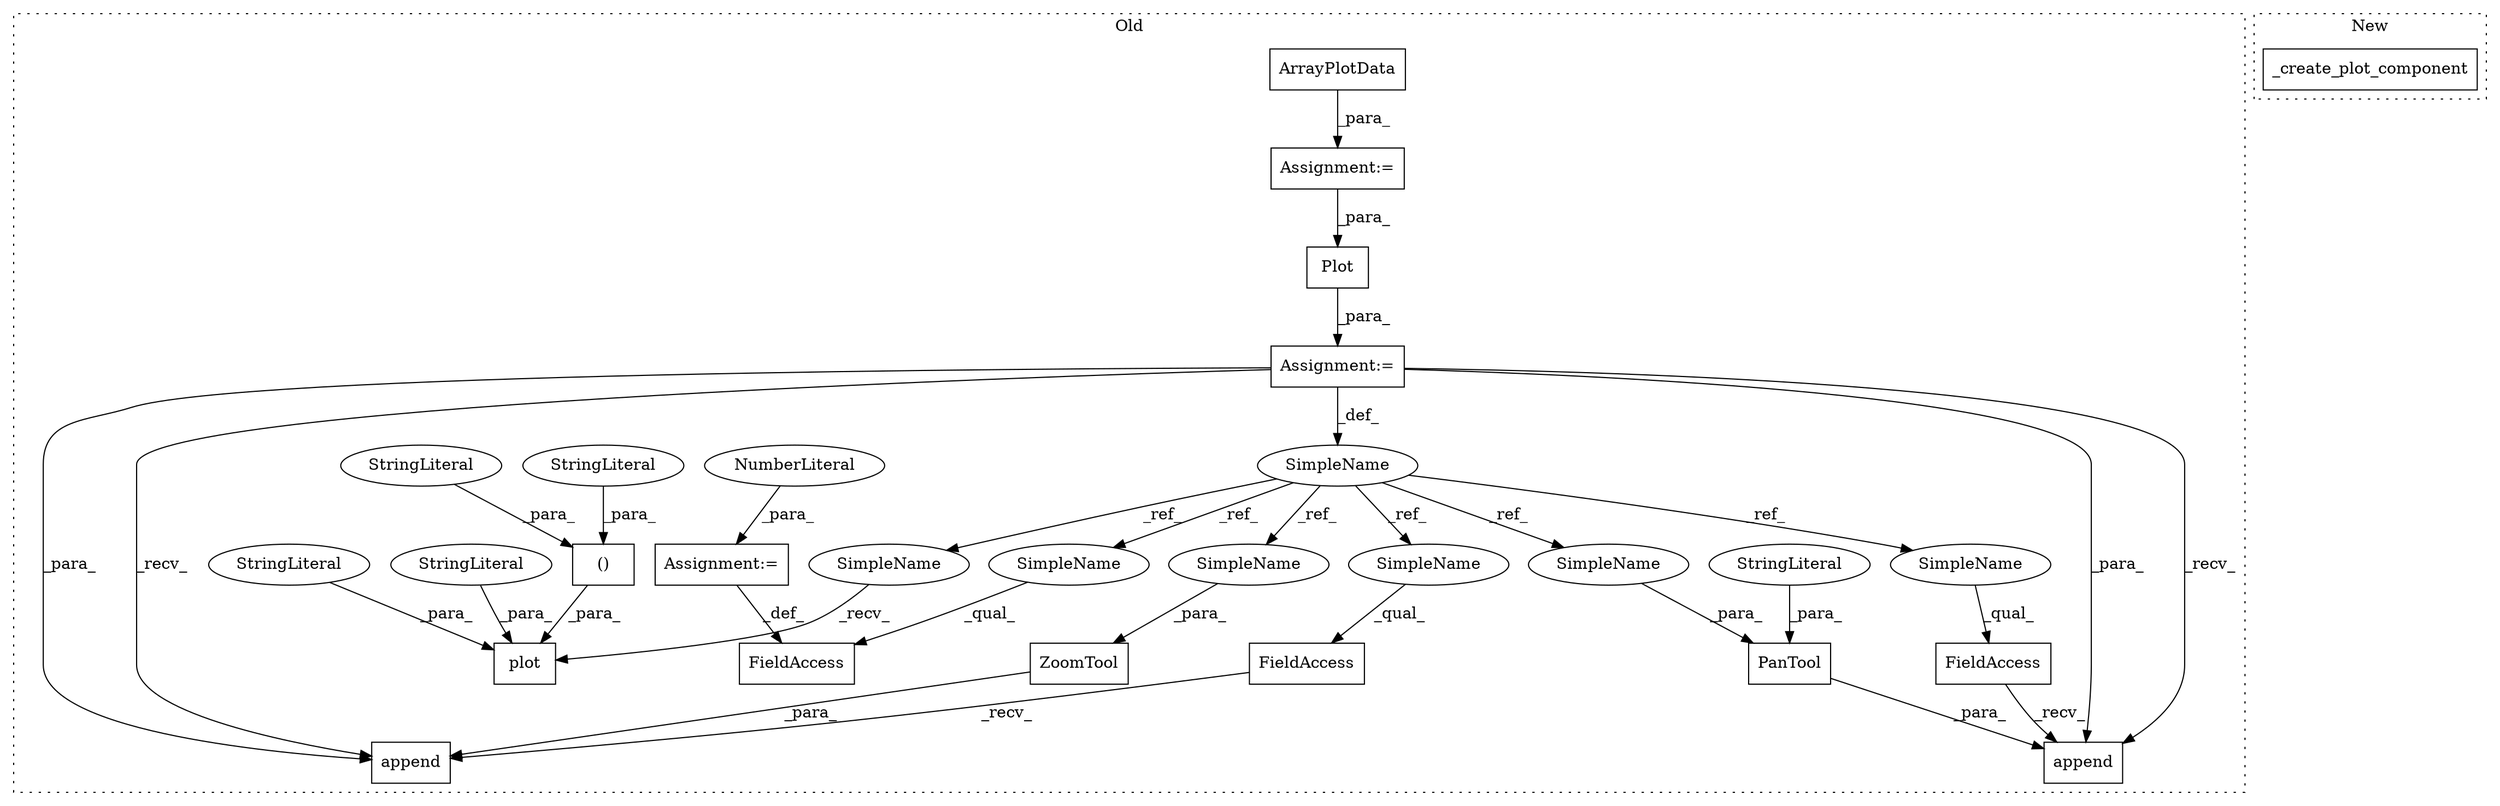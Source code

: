 digraph G {
subgraph cluster0 {
1 [label="ZoomTool" a="32" s="926,951" l="9,1" shape="box"];
3 [label="SimpleName" a="42" s="679" l="4" shape="ellipse"];
4 [label="PanTool" a="32" s="893,913" l="8,1" shape="box"];
5 [label="FieldAccess" a="22" s="958" l="13" shape="box"];
6 [label="FieldAccess" a="22" s="875" l="10" shape="box"];
7 [label="Assignment:=" a="7" s="601" l="1" shape="box"];
8 [label="Assignment:=" a="7" s="683" l="1" shape="box"];
9 [label="append" a="32" s="972,983" l="7,1" shape="box"];
10 [label="ArrayPlotData" a="32" s="602" l="15" shape="box"];
11 [label="Plot" a="32" s="684,691" l="5,1" shape="box"];
12 [label="append" a="32" s="886,914" l="7,1" shape="box"];
13 [label="plot" a="32" s="703,791" l="10,1" shape="box"];
14 [label="()" a="106" s="713" l="27" shape="box"];
15 [label="StringLiteral" a="45" s="761" l="11" shape="ellipse"];
16 [label="StringLiteral" a="45" s="713" l="7" shape="ellipse"];
17 [label="StringLiteral" a="45" s="733" l="7" shape="ellipse"];
18 [label="StringLiteral" a="45" s="773" l="8" shape="ellipse"];
19 [label="StringLiteral" a="45" s="906" l="7" shape="ellipse"];
20 [label="FieldAccess" a="22" s="854" l="12" shape="box"];
21 [label="Assignment:=" a="7" s="866" l="1" shape="box"];
22 [label="NumberLiteral" a="34" s="867" l="2" shape="ellipse"];
23 [label="SimpleName" a="42" s="854" l="4" shape="ellipse"];
24 [label="SimpleName" a="42" s="958" l="4" shape="ellipse"];
25 [label="SimpleName" a="42" s="901" l="4" shape="ellipse"];
26 [label="SimpleName" a="42" s="935" l="4" shape="ellipse"];
27 [label="SimpleName" a="42" s="875" l="4" shape="ellipse"];
28 [label="SimpleName" a="42" s="698" l="4" shape="ellipse"];
label = "Old";
style="dotted";
}
subgraph cluster1 {
2 [label="_create_plot_component" a="32" s="1870" l="24" shape="box"];
label = "New";
style="dotted";
}
1 -> 9 [label="_para_"];
3 -> 23 [label="_ref_"];
3 -> 26 [label="_ref_"];
3 -> 25 [label="_ref_"];
3 -> 24 [label="_ref_"];
3 -> 27 [label="_ref_"];
3 -> 28 [label="_ref_"];
4 -> 12 [label="_para_"];
5 -> 9 [label="_recv_"];
6 -> 12 [label="_recv_"];
7 -> 11 [label="_para_"];
8 -> 9 [label="_para_"];
8 -> 12 [label="_para_"];
8 -> 3 [label="_def_"];
8 -> 9 [label="_recv_"];
8 -> 12 [label="_recv_"];
10 -> 7 [label="_para_"];
11 -> 8 [label="_para_"];
14 -> 13 [label="_para_"];
15 -> 13 [label="_para_"];
16 -> 14 [label="_para_"];
17 -> 14 [label="_para_"];
18 -> 13 [label="_para_"];
19 -> 4 [label="_para_"];
21 -> 20 [label="_def_"];
22 -> 21 [label="_para_"];
23 -> 20 [label="_qual_"];
24 -> 5 [label="_qual_"];
25 -> 4 [label="_para_"];
26 -> 1 [label="_para_"];
27 -> 6 [label="_qual_"];
28 -> 13 [label="_recv_"];
}